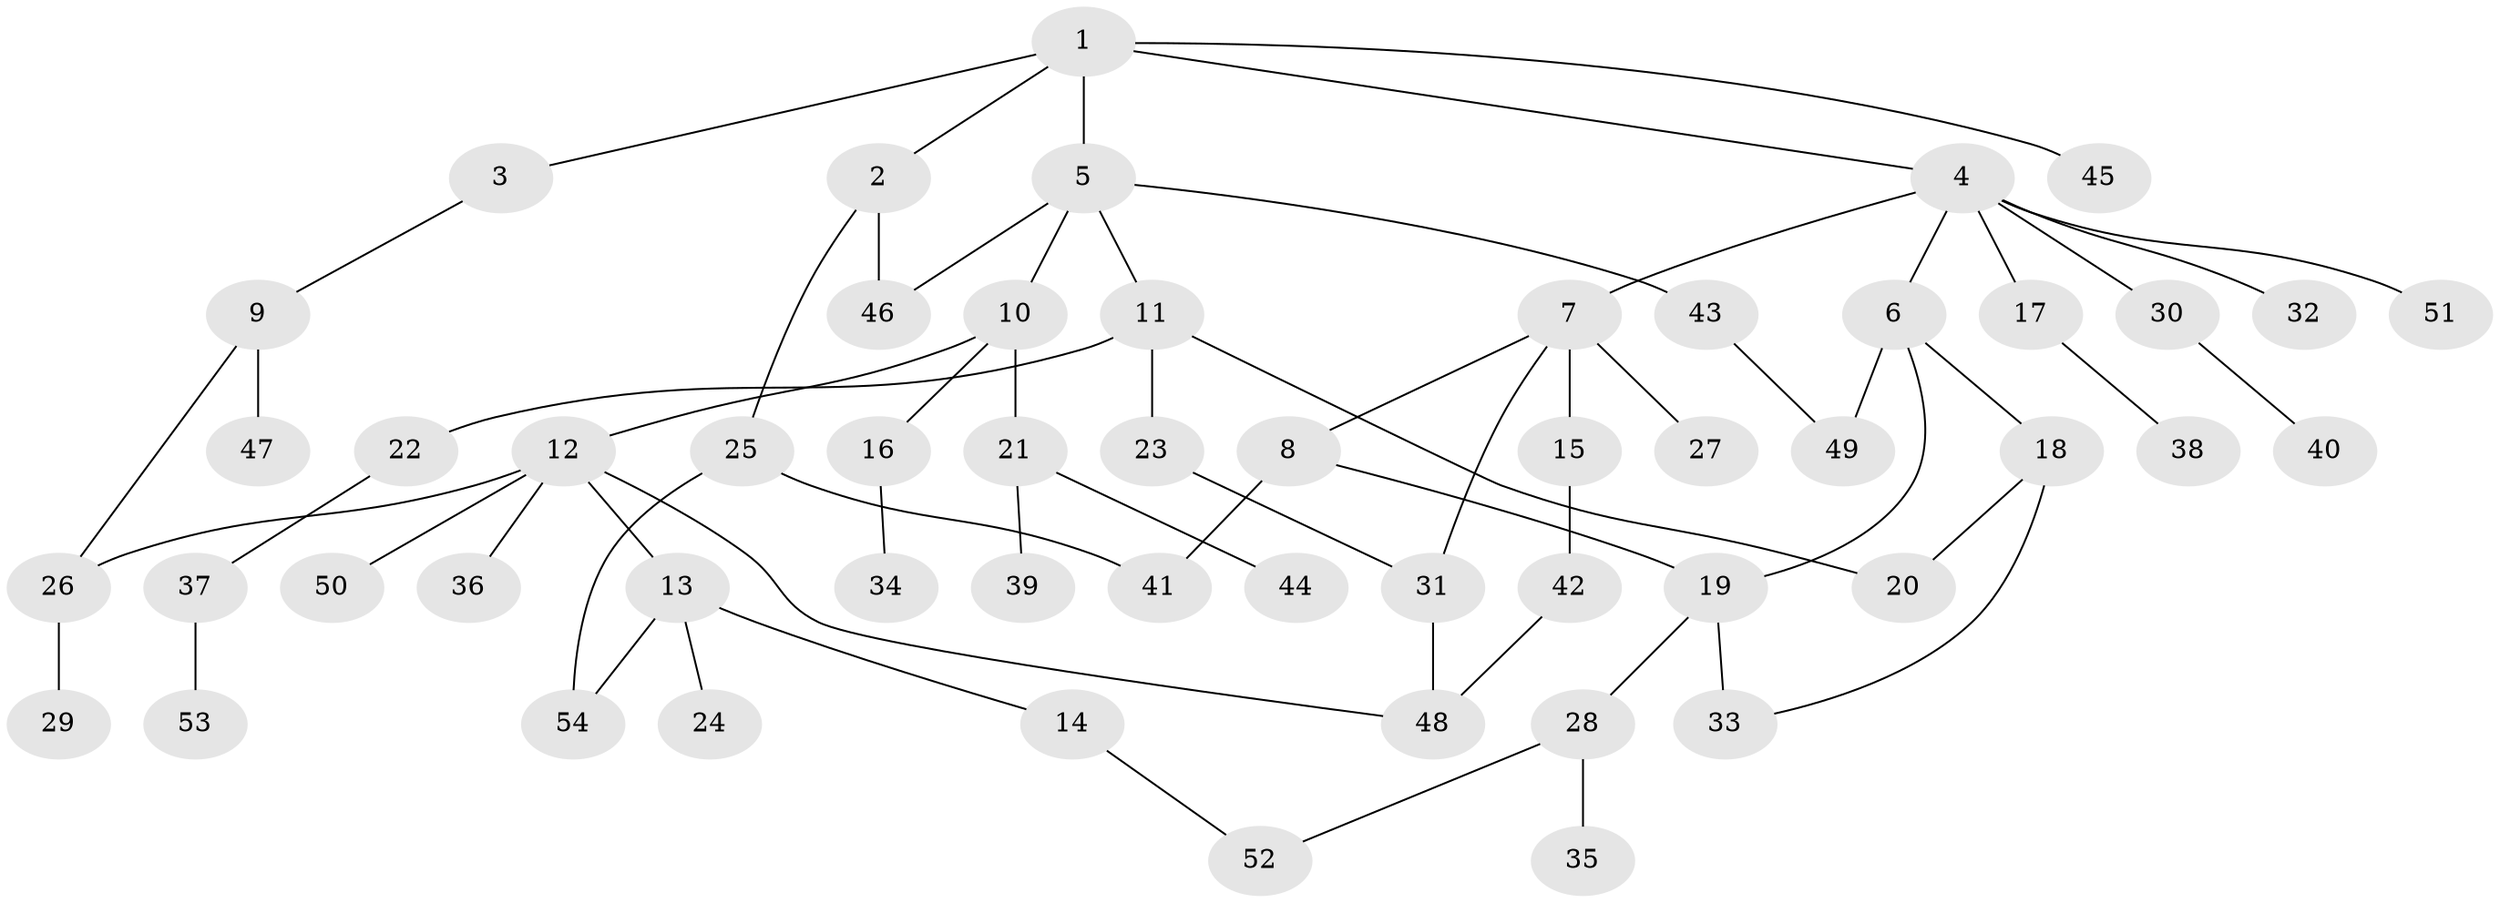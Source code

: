// Generated by graph-tools (version 1.1) at 2025/25/03/09/25 03:25:31]
// undirected, 54 vertices, 65 edges
graph export_dot {
graph [start="1"]
  node [color=gray90,style=filled];
  1;
  2;
  3;
  4;
  5;
  6;
  7;
  8;
  9;
  10;
  11;
  12;
  13;
  14;
  15;
  16;
  17;
  18;
  19;
  20;
  21;
  22;
  23;
  24;
  25;
  26;
  27;
  28;
  29;
  30;
  31;
  32;
  33;
  34;
  35;
  36;
  37;
  38;
  39;
  40;
  41;
  42;
  43;
  44;
  45;
  46;
  47;
  48;
  49;
  50;
  51;
  52;
  53;
  54;
  1 -- 2;
  1 -- 3;
  1 -- 4;
  1 -- 5;
  1 -- 45;
  2 -- 25;
  2 -- 46;
  3 -- 9;
  4 -- 6;
  4 -- 7;
  4 -- 17;
  4 -- 30;
  4 -- 32;
  4 -- 51;
  5 -- 10;
  5 -- 11;
  5 -- 43;
  5 -- 46;
  6 -- 18;
  6 -- 19;
  6 -- 49;
  7 -- 8;
  7 -- 15;
  7 -- 27;
  7 -- 31;
  8 -- 41;
  8 -- 19;
  9 -- 26;
  9 -- 47;
  10 -- 12;
  10 -- 16;
  10 -- 21;
  11 -- 20;
  11 -- 22;
  11 -- 23;
  12 -- 13;
  12 -- 36;
  12 -- 48;
  12 -- 50;
  12 -- 26;
  13 -- 14;
  13 -- 24;
  13 -- 54;
  14 -- 52;
  15 -- 42;
  16 -- 34;
  17 -- 38;
  18 -- 33;
  18 -- 20;
  19 -- 28;
  19 -- 33;
  21 -- 39;
  21 -- 44;
  22 -- 37;
  23 -- 31;
  25 -- 41;
  25 -- 54;
  26 -- 29;
  28 -- 35;
  28 -- 52;
  30 -- 40;
  31 -- 48;
  37 -- 53;
  42 -- 48;
  43 -- 49;
}
